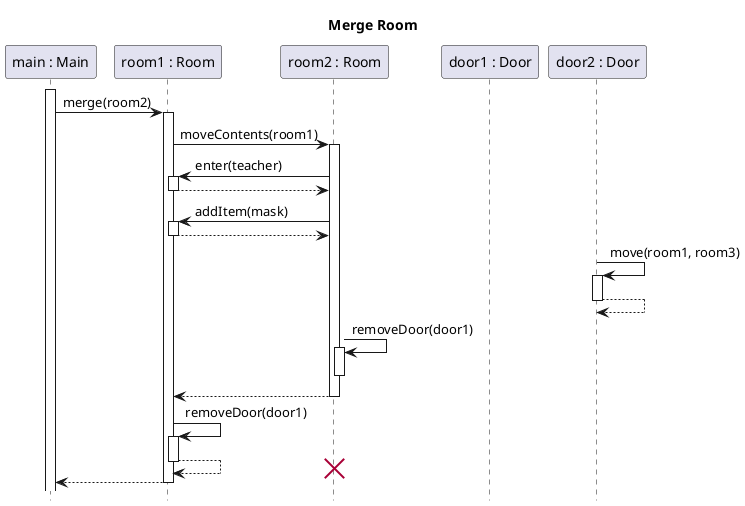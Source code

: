 @startuml room-merge
title Merge Room
hide footbox
skinparam SequenceReferenceBackgroundColor white

participant "main : Main" as main
participant "room1 : Room" as r1
participant "room2 : Room" as r2
participant "door1 : Door" as door1
participant "door2 : Door" as door2

main++
main-> r1 ++: merge(room2)
    r1 -> r2 ++: moveContents(room1)
        r2 -> r1 ++ : enter(teacher)
        return
    
        r2 -> r1 ++ : addItem(mask)
        return

        door2 -> door2 ++: move(room1, room3)
        return
        r2 -> r2 ++ : removeDoor(door1)
        deactivate
    return
    r1 -> r1 ++: removeDoor(door1)
    return
destroy r2
return
@enduml